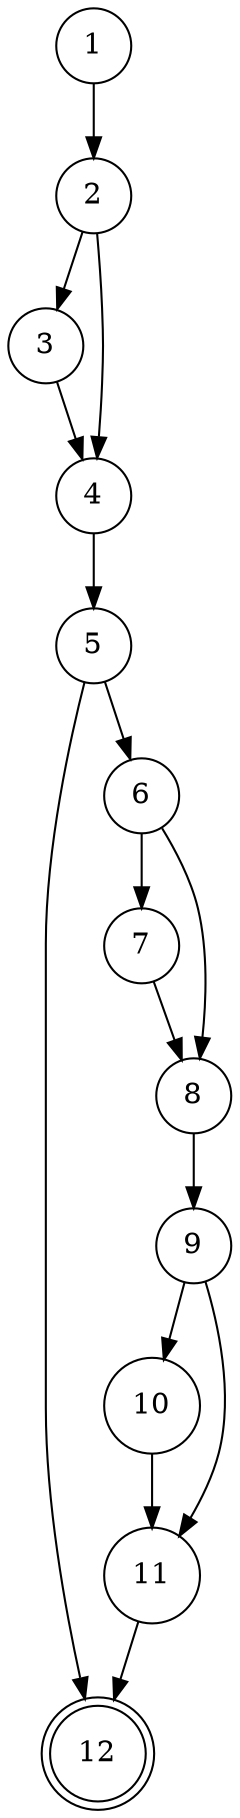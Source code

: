 digraph cfg{
node [shape = doublecircle] 12;
node [shape = circle];
/* definition of threadIdx.x at 1 */
/* definition of threadIdx.y at 1 */
/* definition of threadIdx.z at 1 */
/* definition of blockIdx.x at 1 */
/* definition of blockIdx.y at 1 */
/* definition of blockIdx.z at 1 */
/* definition of blockDim.x at 1 */
/* definition of blockDim.y at 1 */
/* definition of blockDim.z at 1 */
/* definition of gridDim.x at 1 */
/* definition of gridDim.y at 1 */
/* definition of gridDim.z at 1 */
/* definition of s_a at 3 */
/* definition of s_b at 3 */
/* definition of s_a at 7 */
/* definition of s_b at 10 */
/* definition of d_c at 11 */
/* definition of d_a at 1 */
/* definition of d_b at 1 */
/* definition of d_c at 1 */
/* definition of N at 1 */
/* definition of idx at 1 */
/* definition of idy at 1 */
/* definition of pos at 1 */
/* cusage of threadIdx.x at 1 */
/* cusage of blockDim.x at 1 */
/* cusage of blockIdx.x at 1 */
/* cusage of threadIdx.y at 1 */
/* cusage of blockDim.y at 1 */
/* cusage of blockIdx.y at 1 */
/* cusage of idx at 1 */
/* cusage of idy at 1 */
/* cusage of N at 1 */
/* cusage of d_a at 3 */
/* cusage of threadIdx.y at 3 */
/* cusage of threadIdx.x at 3 */
/* cusage of pos at 3 */
/* cusage of d_b at 3 */
/* cusage of threadIdx.y at 3 */
/* cusage of threadIdx.x at 3 */
/* cusage of pos at 3 */
/* cusage of threadIdx.y at 6 */
/* cusage of threadIdx.x at 6 */
/* cusage of s_a at 7 */
/* cusage of threadIdx.y at 7 */
/* cusage of threadIdx.x at 7 */
/* cusage of threadIdx.y at 7 */
/* cusage of threadIdx.x at 7 */
/* cusage of threadIdx.y at 9 */
/* cusage of threadIdx.x at 9 */
/* cusage of s_b at 10 */
/* cusage of threadIdx.y at 10 */
/* cusage of threadIdx.x at 10 */
/* cusage of threadIdx.y at 10 */
/* cusage of threadIdx.x at 10 */
/* cusage of s_a at 11 */
/* cusage of s_b at 11 */
/* cusage of pos at 11 */
/* cusage of threadIdx.y at 11 */
/* cusage of threadIdx.x at 11 */
/* cusage of threadIdx.y at 11 */
/* cusage of threadIdx.x at 11 */
/* pusage of idx at 2 */
/* pusage of idx at 2 */
/* pusage of N at 2 */
/* pusage of N at 2 */
/* pusage of idy at 2 */
/* pusage of idy at 2 */
/* pusage of N at 2 */
/* pusage of N at 2 */
/* pusage of idx at 5 */
/* pusage of idx at 5 */
/* pusage of N at 5 */
/* pusage of N at 5 */
/* pusage of idy at 5 */
/* pusage of idy at 5 */
/* pusage of N at 5 */
/* pusage of N at 5 */
/* pusage of s_a at 6 */
/* pusage of s_a at 6 */
/* pusage of s_b at 9 */
/* pusage of s_b at 9 */
/* susage of d_a at 12 */
/* susage of d_b at 12 */
/* susage of d_c at 12 */
/* m_recv.0 of d_a at 1 */
/* m_recv.0 of d_b at 1 */
/* m_recv.0 of d_c at 1 */
/* m_recv.0 of N at 1 */
/* m_send.0 of d_a at 12 */
/* m_send.0 of d_b at 12 */
/* m_send.0 of d_c at 12 */
/* global of d_a at 0 */
/* global of d_b at 0 */
/* global of d_c at 0 */
/* global of N at 0 */
/* shared of s_a at 0 */
1 -> 2;
2 -> 3;
3 -> 4;
2 -> 4;
4 -> 5;
5 -> 6;
6 -> 7;
7 -> 8;
6 -> 8;
8 -> 9;
9 -> 10;
10 -> 11;
9 -> 11;
11 -> 12;
5 -> 12;
}